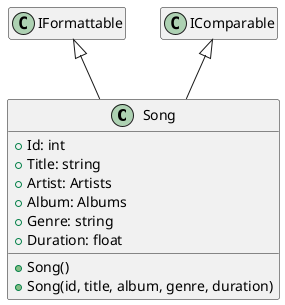 @startuml SongItem

class Song {
    + Id: int
    + Title: string
    + Artist: Artists
    + Album: Albums
    + Genre: string
    + Duration: float
    + Song()
    + Song(id, title, album, genre, duration)
}

Song -up-|> IComparable 
Song -up-|> IFormattable 

hide empty fields
hide empty methods
@enduml